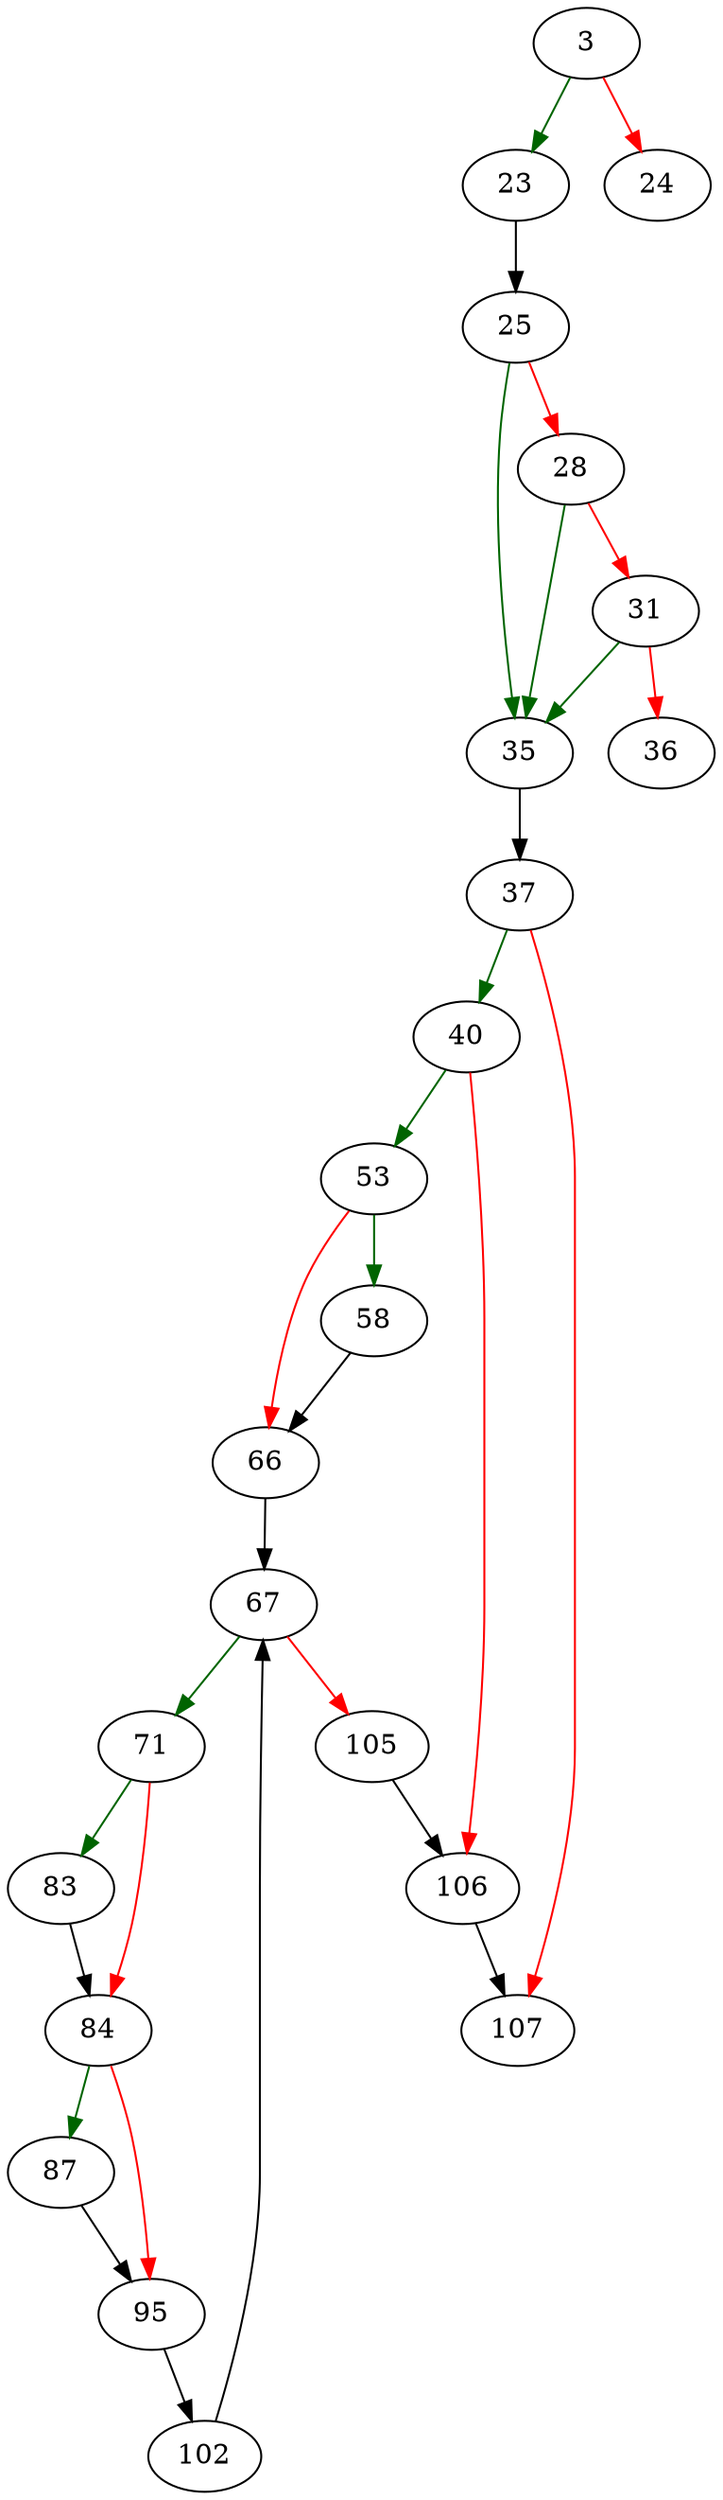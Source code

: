 strict digraph "expertFinish" {
	// Node definitions.
	3 [entry=true];
	23;
	24;
	25;
	35;
	28;
	31;
	36;
	37;
	40;
	107;
	53;
	106;
	58;
	66;
	67;
	71;
	105;
	83;
	84;
	87;
	95;
	102;

	// Edge definitions.
	3 -> 23 [
		color=darkgreen
		cond=true
	];
	3 -> 24 [
		color=red
		cond=false
	];
	23 -> 25;
	25 -> 35 [
		color=darkgreen
		cond=true
	];
	25 -> 28 [
		color=red
		cond=false
	];
	35 -> 37;
	28 -> 35 [
		color=darkgreen
		cond=true
	];
	28 -> 31 [
		color=red
		cond=false
	];
	31 -> 35 [
		color=darkgreen
		cond=true
	];
	31 -> 36 [
		color=red
		cond=false
	];
	37 -> 40 [
		color=darkgreen
		cond=true
	];
	37 -> 107 [
		color=red
		cond=false
	];
	40 -> 53 [
		color=darkgreen
		cond=true
	];
	40 -> 106 [
		color=red
		cond=false
	];
	53 -> 58 [
		color=darkgreen
		cond=true
	];
	53 -> 66 [
		color=red
		cond=false
	];
	106 -> 107;
	58 -> 66;
	66 -> 67;
	67 -> 71 [
		color=darkgreen
		cond=true
	];
	67 -> 105 [
		color=red
		cond=false
	];
	71 -> 83 [
		color=darkgreen
		cond=true
	];
	71 -> 84 [
		color=red
		cond=false
	];
	105 -> 106;
	83 -> 84;
	84 -> 87 [
		color=darkgreen
		cond=true
	];
	84 -> 95 [
		color=red
		cond=false
	];
	87 -> 95;
	95 -> 102;
	102 -> 67;
}